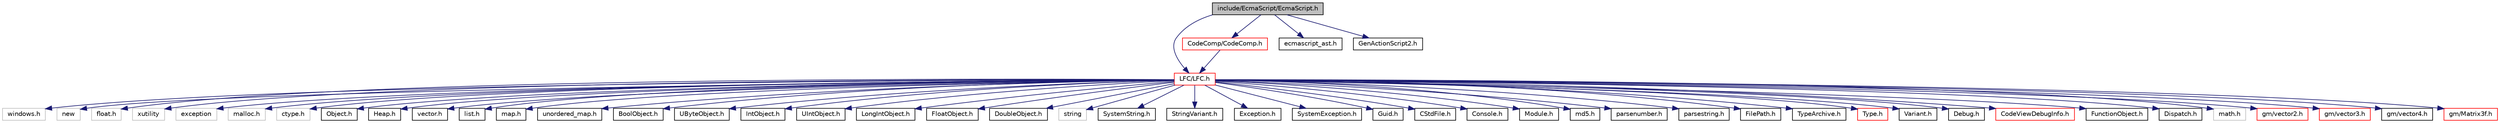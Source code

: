 digraph G
{
  edge [fontname="Helvetica",fontsize="10",labelfontname="Helvetica",labelfontsize="10"];
  node [fontname="Helvetica",fontsize="10",shape=record];
  Node1 [label="include/EcmaScript/EcmaScript.h",height=0.2,width=0.4,color="black", fillcolor="grey75", style="filled" fontcolor="black"];
  Node1 -> Node2 [color="midnightblue",fontsize="10",style="solid",fontname="Helvetica"];
  Node2 [label="LFC/LFC.h",height=0.2,width=0.4,color="red", fillcolor="white", style="filled",URL="$_l_f_c_8h.html"];
  Node2 -> Node3 [color="midnightblue",fontsize="10",style="solid",fontname="Helvetica"];
  Node3 [label="windows.h",height=0.2,width=0.4,color="grey75", fillcolor="white", style="filled"];
  Node2 -> Node4 [color="midnightblue",fontsize="10",style="solid",fontname="Helvetica"];
  Node4 [label="new",height=0.2,width=0.4,color="grey75", fillcolor="white", style="filled"];
  Node2 -> Node5 [color="midnightblue",fontsize="10",style="solid",fontname="Helvetica"];
  Node5 [label="float.h",height=0.2,width=0.4,color="grey75", fillcolor="white", style="filled"];
  Node2 -> Node6 [color="midnightblue",fontsize="10",style="solid",fontname="Helvetica"];
  Node6 [label="xutility",height=0.2,width=0.4,color="grey75", fillcolor="white", style="filled"];
  Node2 -> Node7 [color="midnightblue",fontsize="10",style="solid",fontname="Helvetica"];
  Node7 [label="exception",height=0.2,width=0.4,color="grey75", fillcolor="white", style="filled"];
  Node2 -> Node8 [color="midnightblue",fontsize="10",style="solid",fontname="Helvetica"];
  Node8 [label="malloc.h",height=0.2,width=0.4,color="grey75", fillcolor="white", style="filled"];
  Node2 -> Node9 [color="midnightblue",fontsize="10",style="solid",fontname="Helvetica"];
  Node9 [label="ctype.h",height=0.2,width=0.4,color="grey75", fillcolor="white", style="filled"];
  Node2 -> Node10 [color="midnightblue",fontsize="10",style="solid",fontname="Helvetica"];
  Node10 [label="Object.h",height=0.2,width=0.4,color="black", fillcolor="white", style="filled",URL="$_object_8h.html"];
  Node2 -> Node11 [color="midnightblue",fontsize="10",style="solid",fontname="Helvetica"];
  Node11 [label="Heap.h",height=0.2,width=0.4,color="black", fillcolor="white", style="filled",URL="$_heap_8h.html"];
  Node2 -> Node12 [color="midnightblue",fontsize="10",style="solid",fontname="Helvetica"];
  Node12 [label="vector.h",height=0.2,width=0.4,color="black", fillcolor="white", style="filled",URL="$vector_8h.html"];
  Node2 -> Node13 [color="midnightblue",fontsize="10",style="solid",fontname="Helvetica"];
  Node13 [label="list.h",height=0.2,width=0.4,color="black", fillcolor="white", style="filled",URL="$list_8h.html"];
  Node2 -> Node14 [color="midnightblue",fontsize="10",style="solid",fontname="Helvetica"];
  Node14 [label="map.h",height=0.2,width=0.4,color="black", fillcolor="white", style="filled",URL="$map_8h.html"];
  Node2 -> Node15 [color="midnightblue",fontsize="10",style="solid",fontname="Helvetica"];
  Node15 [label="unordered_map.h",height=0.2,width=0.4,color="black", fillcolor="white", style="filled",URL="$unordered__map_8h.html"];
  Node2 -> Node16 [color="midnightblue",fontsize="10",style="solid",fontname="Helvetica"];
  Node16 [label="BoolObject.h",height=0.2,width=0.4,color="black", fillcolor="white", style="filled",URL="$_bool_object_8h.html"];
  Node2 -> Node17 [color="midnightblue",fontsize="10",style="solid",fontname="Helvetica"];
  Node17 [label="UByteObject.h",height=0.2,width=0.4,color="black", fillcolor="white", style="filled",URL="$_u_byte_object_8h.html"];
  Node2 -> Node18 [color="midnightblue",fontsize="10",style="solid",fontname="Helvetica"];
  Node18 [label="IntObject.h",height=0.2,width=0.4,color="black", fillcolor="white", style="filled",URL="$_int_object_8h.html"];
  Node2 -> Node19 [color="midnightblue",fontsize="10",style="solid",fontname="Helvetica"];
  Node19 [label="UIntObject.h",height=0.2,width=0.4,color="black", fillcolor="white", style="filled",URL="$_u_int_object_8h.html"];
  Node2 -> Node20 [color="midnightblue",fontsize="10",style="solid",fontname="Helvetica"];
  Node20 [label="LongIntObject.h",height=0.2,width=0.4,color="black", fillcolor="white", style="filled",URL="$_long_int_object_8h.html"];
  Node2 -> Node21 [color="midnightblue",fontsize="10",style="solid",fontname="Helvetica"];
  Node21 [label="FloatObject.h",height=0.2,width=0.4,color="black", fillcolor="white", style="filled",URL="$_float_object_8h.html"];
  Node2 -> Node22 [color="midnightblue",fontsize="10",style="solid",fontname="Helvetica"];
  Node22 [label="DoubleObject.h",height=0.2,width=0.4,color="black", fillcolor="white", style="filled",URL="$_double_object_8h.html"];
  Node2 -> Node23 [color="midnightblue",fontsize="10",style="solid",fontname="Helvetica"];
  Node23 [label="string",height=0.2,width=0.4,color="grey75", fillcolor="white", style="filled"];
  Node2 -> Node24 [color="midnightblue",fontsize="10",style="solid",fontname="Helvetica"];
  Node24 [label="SystemString.h",height=0.2,width=0.4,color="black", fillcolor="white", style="filled",URL="$_system_string_8h.html"];
  Node2 -> Node25 [color="midnightblue",fontsize="10",style="solid",fontname="Helvetica"];
  Node25 [label="StringVariant.h",height=0.2,width=0.4,color="black", fillcolor="white", style="filled",URL="$_string_variant_8h.html"];
  Node2 -> Node26 [color="midnightblue",fontsize="10",style="solid",fontname="Helvetica"];
  Node26 [label="Exception.h",height=0.2,width=0.4,color="black", fillcolor="white", style="filled",URL="$_exception_8h.html"];
  Node2 -> Node27 [color="midnightblue",fontsize="10",style="solid",fontname="Helvetica"];
  Node27 [label="SystemException.h",height=0.2,width=0.4,color="black", fillcolor="white", style="filled",URL="$_system_exception_8h.html"];
  Node2 -> Node28 [color="midnightblue",fontsize="10",style="solid",fontname="Helvetica"];
  Node28 [label="Guid.h",height=0.2,width=0.4,color="black", fillcolor="white", style="filled",URL="$_guid_8h.html"];
  Node2 -> Node29 [color="midnightblue",fontsize="10",style="solid",fontname="Helvetica"];
  Node29 [label="CStdFile.h",height=0.2,width=0.4,color="black", fillcolor="white", style="filled",URL="$_c_std_file_8h.html"];
  Node2 -> Node30 [color="midnightblue",fontsize="10",style="solid",fontname="Helvetica"];
  Node30 [label="Console.h",height=0.2,width=0.4,color="black", fillcolor="white", style="filled",URL="$_console_8h.html"];
  Node2 -> Node31 [color="midnightblue",fontsize="10",style="solid",fontname="Helvetica"];
  Node31 [label="Module.h",height=0.2,width=0.4,color="black", fillcolor="white", style="filled",URL="$_module_8h.html"];
  Node2 -> Node32 [color="midnightblue",fontsize="10",style="solid",fontname="Helvetica"];
  Node32 [label="md5.h",height=0.2,width=0.4,color="black", fillcolor="white", style="filled",URL="$md5_8h.html"];
  Node2 -> Node33 [color="midnightblue",fontsize="10",style="solid",fontname="Helvetica"];
  Node33 [label="parsenumber.h",height=0.2,width=0.4,color="black", fillcolor="white", style="filled",URL="$parsenumber_8h.html"];
  Node2 -> Node34 [color="midnightblue",fontsize="10",style="solid",fontname="Helvetica"];
  Node34 [label="parsestring.h",height=0.2,width=0.4,color="black", fillcolor="white", style="filled",URL="$parsestring_8h.html"];
  Node2 -> Node35 [color="midnightblue",fontsize="10",style="solid",fontname="Helvetica"];
  Node35 [label="FilePath.h",height=0.2,width=0.4,color="black", fillcolor="white", style="filled",URL="$_file_path_8h.html"];
  Node2 -> Node36 [color="midnightblue",fontsize="10",style="solid",fontname="Helvetica"];
  Node36 [label="TypeArchive.h",height=0.2,width=0.4,color="black", fillcolor="white", style="filled",URL="$_type_archive_8h.html"];
  Node2 -> Node37 [color="midnightblue",fontsize="10",style="solid",fontname="Helvetica"];
  Node37 [label="Type.h",height=0.2,width=0.4,color="red", fillcolor="white", style="filled",URL="$_type_8h.html"];
  Node2 -> Node38 [color="midnightblue",fontsize="10",style="solid",fontname="Helvetica"];
  Node38 [label="Variant.h",height=0.2,width=0.4,color="black", fillcolor="white", style="filled",URL="$_variant_8h.html"];
  Node2 -> Node39 [color="midnightblue",fontsize="10",style="solid",fontname="Helvetica"];
  Node39 [label="Debug.h",height=0.2,width=0.4,color="black", fillcolor="white", style="filled",URL="$_debug_8h.html"];
  Node2 -> Node40 [color="midnightblue",fontsize="10",style="solid",fontname="Helvetica"];
  Node40 [label="CodeViewDebugInfo.h",height=0.2,width=0.4,color="red", fillcolor="white", style="filled",URL="$_code_view_debug_info_8h.html"];
  Node2 -> Node41 [color="midnightblue",fontsize="10",style="solid",fontname="Helvetica"];
  Node41 [label="FunctionObject.h",height=0.2,width=0.4,color="black", fillcolor="white", style="filled",URL="$_function_object_8h.html"];
  Node2 -> Node42 [color="midnightblue",fontsize="10",style="solid",fontname="Helvetica"];
  Node42 [label="Dispatch.h",height=0.2,width=0.4,color="black", fillcolor="white", style="filled",URL="$_dispatch_8h.html"];
  Node2 -> Node43 [color="midnightblue",fontsize="10",style="solid",fontname="Helvetica"];
  Node43 [label="math.h",height=0.2,width=0.4,color="grey75", fillcolor="white", style="filled"];
  Node2 -> Node44 [color="midnightblue",fontsize="10",style="solid",fontname="Helvetica"];
  Node44 [label="gm/vector2.h",height=0.2,width=0.4,color="red", fillcolor="white", style="filled",URL="$vector2_8h.html"];
  Node2 -> Node45 [color="midnightblue",fontsize="10",style="solid",fontname="Helvetica"];
  Node45 [label="gm/vector3.h",height=0.2,width=0.4,color="red", fillcolor="white", style="filled",URL="$vector3_8h.html"];
  Node2 -> Node46 [color="midnightblue",fontsize="10",style="solid",fontname="Helvetica"];
  Node46 [label="gm/vector4.h",height=0.2,width=0.4,color="black", fillcolor="white", style="filled",URL="$vector4_8h.html"];
  Node2 -> Node47 [color="midnightblue",fontsize="10",style="solid",fontname="Helvetica"];
  Node47 [label="gm/Matrix3f.h",height=0.2,width=0.4,color="red", fillcolor="white", style="filled",URL="$_matrix3f_8h.html"];
  Node1 -> Node48 [color="midnightblue",fontsize="10",style="solid",fontname="Helvetica"];
  Node48 [label="CodeComp/CodeComp.h",height=0.2,width=0.4,color="red", fillcolor="white", style="filled",URL="$_code_comp_8h.html"];
  Node48 -> Node2 [color="midnightblue",fontsize="10",style="solid",fontname="Helvetica"];
  Node1 -> Node49 [color="midnightblue",fontsize="10",style="solid",fontname="Helvetica"];
  Node49 [label="ecmascript_ast.h",height=0.2,width=0.4,color="black", fillcolor="white", style="filled",URL="$ecmascript__ast_8h.html"];
  Node1 -> Node50 [color="midnightblue",fontsize="10",style="solid",fontname="Helvetica"];
  Node50 [label="GenActionScript2.h",height=0.2,width=0.4,color="black", fillcolor="white", style="filled",URL="$_gen_action_script2_8h.html"];
}
